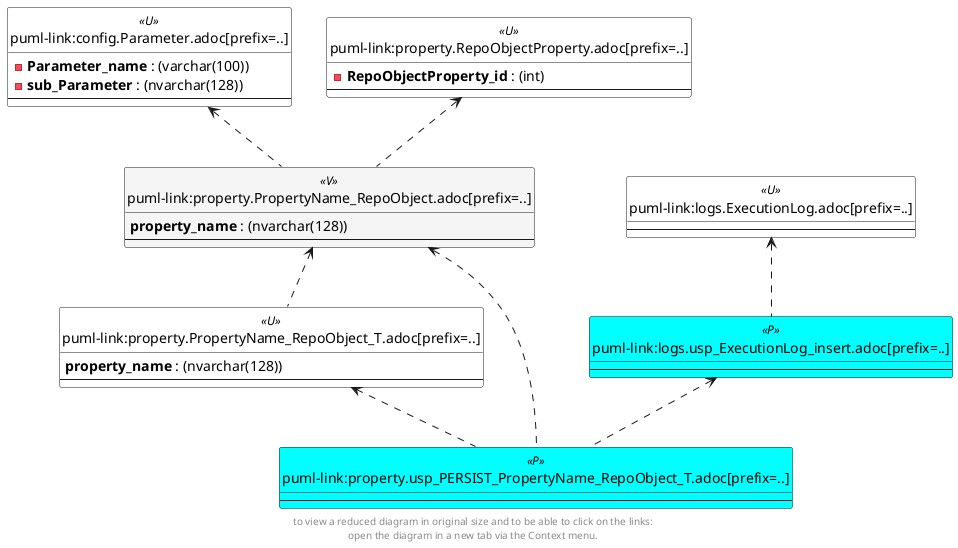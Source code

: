 @startuml
'Left to right direction
top to bottom direction
hide circle
'avoide "." issues:
set namespaceSeparator none


skinparam class {
  BackgroundColor White
  BackgroundColor<<FN>> Yellow
  BackgroundColor<<FS>> Yellow
  BackgroundColor<<FT>> LightGray
  BackgroundColor<<IF>> Yellow
  BackgroundColor<<IS>> Yellow
  BackgroundColor<<P>> Aqua
  BackgroundColor<<PC>> Aqua
  BackgroundColor<<SN>> Yellow
  BackgroundColor<<SO>> SlateBlue
  BackgroundColor<<TF>> LightGray
  BackgroundColor<<TR>> Tomato
  BackgroundColor<<U>> White
  BackgroundColor<<V>> WhiteSmoke
  BackgroundColor<<X>> Aqua
}


entity "puml-link:config.Parameter.adoc[prefix=..]" as config.Parameter << U >> {
  - **Parameter_name** : (varchar(100))
  - **sub_Parameter** : (nvarchar(128))
  --
}

entity "puml-link:logs.ExecutionLog.adoc[prefix=..]" as logs.ExecutionLog << U >> {
  --
}

entity "puml-link:logs.usp_ExecutionLog_insert.adoc[prefix=..]" as logs.usp_ExecutionLog_insert << P >> {
  --
}

entity "puml-link:property.PropertyName_RepoObject.adoc[prefix=..]" as property.PropertyName_RepoObject << V >> {
  **property_name** : (nvarchar(128))
  --
}

entity "puml-link:property.PropertyName_RepoObject_T.adoc[prefix=..]" as property.PropertyName_RepoObject_T << U >> {
  **property_name** : (nvarchar(128))
  --
}

entity "puml-link:property.RepoObjectProperty.adoc[prefix=..]" as property.RepoObjectProperty << U >> {
  - **RepoObjectProperty_id** : (int)
  --
}

entity "puml-link:property.usp_PERSIST_PropertyName_RepoObject_T.adoc[prefix=..]" as property.usp_PERSIST_PropertyName_RepoObject_T << P >> {
  --
}

config.Parameter <.. property.PropertyName_RepoObject
logs.ExecutionLog <.. logs.usp_ExecutionLog_insert
logs.usp_ExecutionLog_insert <.. property.usp_PERSIST_PropertyName_RepoObject_T
property.PropertyName_RepoObject <.. property.usp_PERSIST_PropertyName_RepoObject_T
property.PropertyName_RepoObject <.. property.PropertyName_RepoObject_T
property.PropertyName_RepoObject_T <.. property.usp_PERSIST_PropertyName_RepoObject_T
property.RepoObjectProperty <.. property.PropertyName_RepoObject
footer
to view a reduced diagram in original size and to be able to click on the links:
open the diagram in a new tab via the Context menu.
end footer

@enduml

